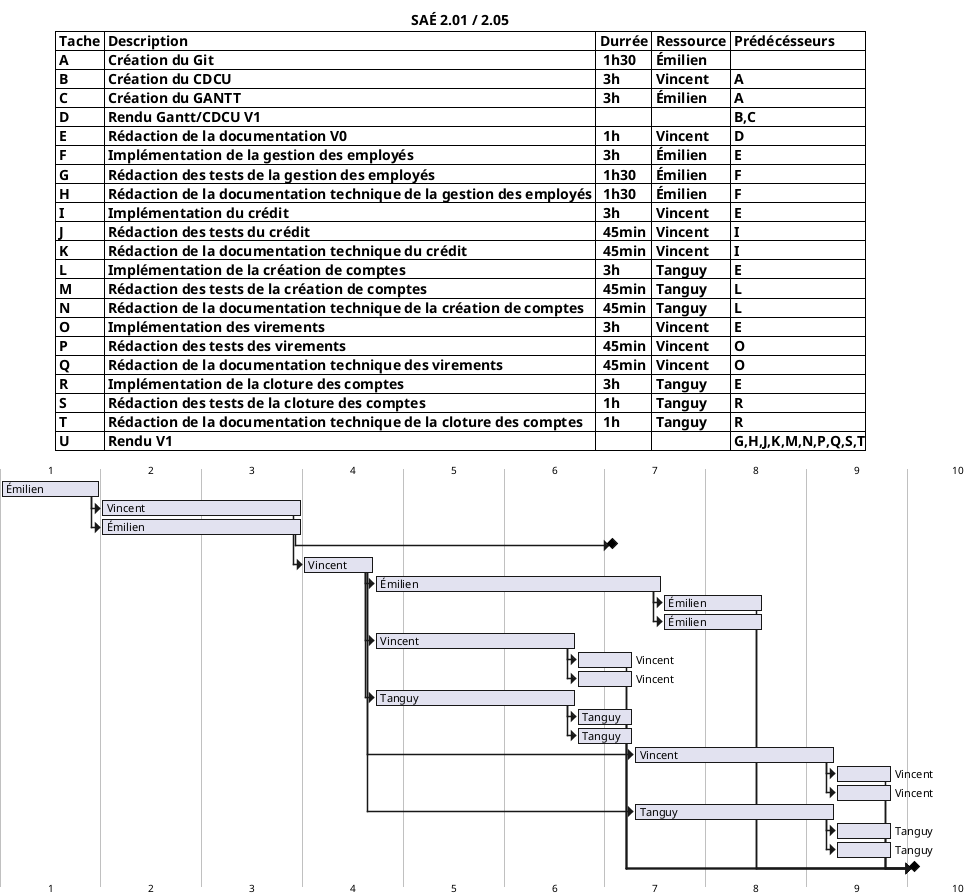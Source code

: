 @startgantt
!define t(x) <b>(x)

projectscale weekly zoom 3.6
title
SAÉ 2.01 / 2.05
|= Tache |= Description |= Durrée |= Ressource |= Prédécésseurs |
| A | Création du Git |  1h30| Émilien | |
| B | Création du CDCU |  3h| Vincent | A |
| C | Création du GANTT |  3h| Émilien | A|
| D | Rendu Gantt/CDCU V1 | |  | B,C|
| E | Rédaction de la documentation V0 |  1h| Vincent | D|
| F | Implémentation de la gestion des employés |  3h| Émilien | E|
| G | Rédaction des tests de la gestion des employés |  1h30| Émilien | F|
| H | Rédaction de la documentation technique de la gestion des employés |  1h30| Émilien | F|
| I | Implémentation du crédit |  3h| Vincent | E|
| J | Rédaction des tests du crédit |  45min| Vincent | I|
| K | Rédaction de la documentation technique du crédit |  45min| Vincent | I|
| L | Implémentation de la création de comptes |  3h| Tanguy | E|
| M | Rédaction des tests de la création de comptes |  45min| Tanguy | L|
| N | Rédaction de la documentation technique de la création de comptes |  45min| Tanguy | L|
| O | Implémentation des virements |  3h| Vincent | E |
| P | Rédaction des tests des virements |  45min| Vincent | O |
| Q | Rédaction de la documentation technique des virements |  45min| Vincent | O|
| R | Implémentation de la cloture des comptes |  3h| Tanguy | E|
| S | Rédaction des tests de la cloture des comptes |  1h| Tanguy | R|
| T | Rédaction de la documentation technique de la cloture des comptes |  1h| Tanguy | R|
| U | Rendu V1 | |  | G,H,J,K,M,N,P,Q,S,T|
end title
''''''''''''''''''''''''''''''''''''''''''''''''''''''''''''''''''''''''''''''''''''''''',
'Taches
[Émilien] as [CreaGit] lasts 7 day
[Vincent] as [CDCU] lasts 14 day
[Émilien ] as [GANTT] lasts 14 day

[ ] as [RenduGCV1] happens 42 day after [CreaGit]'s start


[Vincent ] as [DocV0] lasts 5 day


[Émilien  ] as [ImpleGest] lasts 20 day
[Émilien   ] as [TestGest] lasts 7 day
[Émilien    ] as [DocGest] lasts 7 day

[Vincent  ] as [ImpleCred] lasts 14 day
[Vincent   ] as [TestCred] lasts 4 day
[Vincent    ] as [DocCred] lasts 4 day

[Tanguy] as [ImpleCrea] lasts 14 day
[Tanguy ] as [TestCrea] lasts 4 day
[Tanguy  ] as [DocCrea] lasts 4 day

[Vincent     ] as [ImpleVir] lasts 14 day
[Vincent      ] as [TestVir] lasts 4 day
[Vincent       ] as [DocVir] lasts 4 day

[Tanguy   ] as [ImpleClot] lasts 14 day
[Tanguy    ] as [TestClot] lasts 4 day
[Tanguy     ] as [DocClot] lasts 4 day

[  ] as [Rendu V1] happens 63 day after [CreaGit]'s start

''''''''''''''''''''''''''''''''''''''''''''''''''''''''''''''''''''''''''''''''''''''''''
'Mise en ordre
[CDCU] starts at [CreaGit]'s end
[GANTT] starts at [CreaGit]'s end

[GANTT] -> [RenduGCV1]

[DocV0] starts at [CDCU]'s end

[ImpleGest] starts at [DocV0]'s end
[TestGest] starts at [ImpleGest]'s end
[DocGest] starts at [ImpleGest]'s end

[ImpleCred] starts at [DocV0]'s end
[TestCred] starts at [ImpleCred]'s end
[DocCred] starts at [ImpleCred]'s end

[ImpleCrea] starts at [DocV0]'s end
[TestCrea] starts at [ImpleCrea]'s end
[DocCrea] starts at [ImpleCrea]'s end

[ImpleVir] starts 18 day after [DocV0]'s end
[TestVir] starts at [ImpleVir]'s end
[DocVir] starts at [ImpleVir]'s end

[ImpleClot] starts 18 day after [DocV0]'s end
[TestClot] starts at [ImpleClot]'s end
[DocClot] starts at [ImpleClot]'s end

[DocClot] -> [Rendu V1]
[TestClot] -> [Rendu V1]
[DocVir] -> [Rendu V1]
[TestVir] -> [Rendu V1]
[DocCrea] -> [Rendu V1]
[TestCrea] -> [Rendu V1]
[DocCred] -> [Rendu V1]
[TestCred] -> [Rendu V1]
[DocGest] -> [Rendu V1]
[TestGest] -> [Rendu V1]
@endgantt